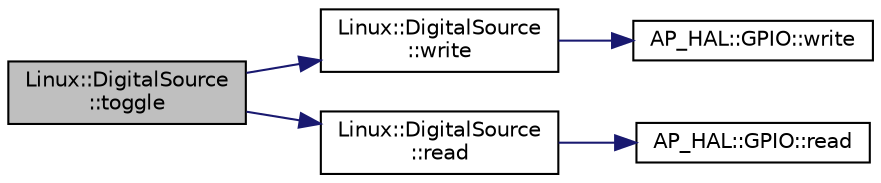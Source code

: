 digraph "Linux::DigitalSource::toggle"
{
 // INTERACTIVE_SVG=YES
  edge [fontname="Helvetica",fontsize="10",labelfontname="Helvetica",labelfontsize="10"];
  node [fontname="Helvetica",fontsize="10",shape=record];
  rankdir="LR";
  Node1 [label="Linux::DigitalSource\l::toggle",height=0.2,width=0.4,color="black", fillcolor="grey75", style="filled", fontcolor="black"];
  Node1 -> Node2 [color="midnightblue",fontsize="10",style="solid",fontname="Helvetica"];
  Node2 [label="Linux::DigitalSource\l::write",height=0.2,width=0.4,color="black", fillcolor="white", style="filled",URL="$classLinux_1_1DigitalSource.html#afb02206b6d890a5c3bc401d0ffa367aa"];
  Node2 -> Node3 [color="midnightblue",fontsize="10",style="solid",fontname="Helvetica"];
  Node3 [label="AP_HAL::GPIO::write",height=0.2,width=0.4,color="black", fillcolor="white", style="filled",URL="$classAP__HAL_1_1GPIO.html#a2b0664bdab1876e3b0bbcd9064eec88e"];
  Node1 -> Node4 [color="midnightblue",fontsize="10",style="solid",fontname="Helvetica"];
  Node4 [label="Linux::DigitalSource\l::read",height=0.2,width=0.4,color="black", fillcolor="white", style="filled",URL="$classLinux_1_1DigitalSource.html#a73a1221da68489fb14cb2e1f50c97a2a"];
  Node4 -> Node5 [color="midnightblue",fontsize="10",style="solid",fontname="Helvetica"];
  Node5 [label="AP_HAL::GPIO::read",height=0.2,width=0.4,color="black", fillcolor="white", style="filled",URL="$classAP__HAL_1_1GPIO.html#a453e2829832c783a5337849218390efc"];
}

